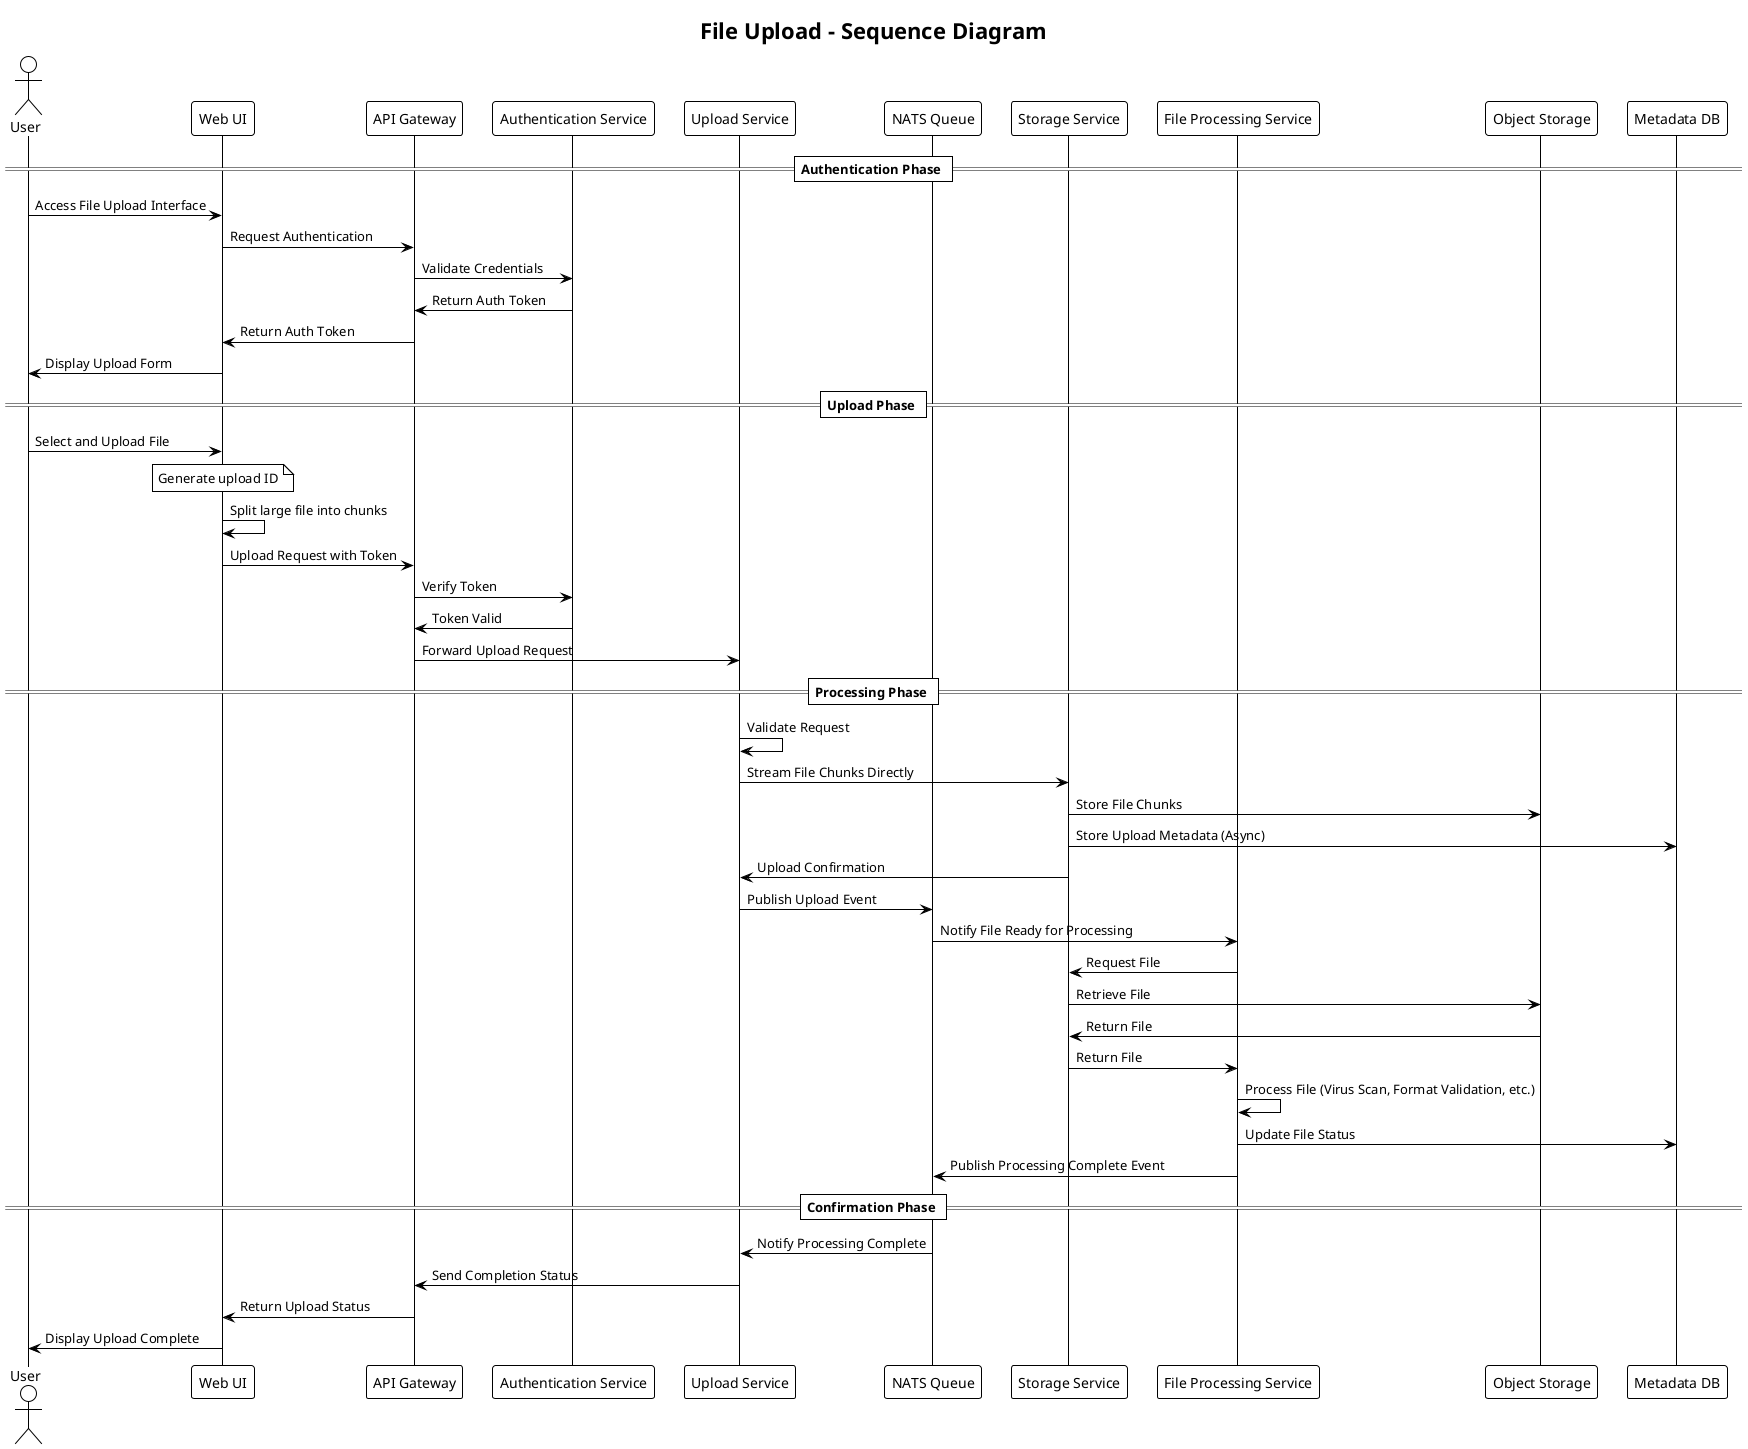 @startuml Storage Service Architecture - Sequence Diagram
!theme plain
title File Upload - Sequence Diagram

actor "User" as User
participant "Web UI" as UI
participant "API Gateway" as Gateway
participant "Authentication Service" as Auth
participant "Upload Service" as UploadService
participant "NATS Queue" as NatsQueue
participant "Storage Service" as StorageService
participant "File Processing Service" as ProcessingService
participant "Object Storage" as ObjectStorage
participant "Metadata DB" as MetadataDB

== Authentication Phase ==

User -> UI: Access File Upload Interface
UI -> Gateway: Request Authentication
Gateway -> Auth: Validate Credentials
Auth -> Gateway: Return Auth Token
Gateway -> UI: Return Auth Token
UI -> User: Display Upload Form

== Upload Phase ==

User -> UI: Select and Upload File
note over UI: Generate upload ID
UI -> UI: Split large file into chunks
UI -> Gateway: Upload Request with Token
Gateway -> Auth: Verify Token
Auth -> Gateway: Token Valid
Gateway -> UploadService: Forward Upload Request

== Processing Phase ==

UploadService -> UploadService: Validate Request
UploadService -> StorageService: Stream File Chunks Directly
StorageService -> ObjectStorage: Store File Chunks
StorageService -> MetadataDB: Store Upload Metadata (Async)
StorageService -> UploadService: Upload Confirmation
UploadService -> NatsQueue: Publish Upload Event
NatsQueue -> ProcessingService: Notify File Ready for Processing
ProcessingService -> StorageService: Request File
StorageService -> ObjectStorage: Retrieve File
ObjectStorage -> StorageService: Return File
StorageService -> ProcessingService: Return File
ProcessingService -> ProcessingService: Process File (Virus Scan, Format Validation, etc.)
ProcessingService -> MetadataDB: Update File Status
ProcessingService -> NatsQueue: Publish Processing Complete Event

== Confirmation Phase ==

NatsQueue -> UploadService: Notify Processing Complete
UploadService -> Gateway: Send Completion Status
Gateway -> UI: Return Upload Status
UI -> User: Display Upload Complete

@enduml
